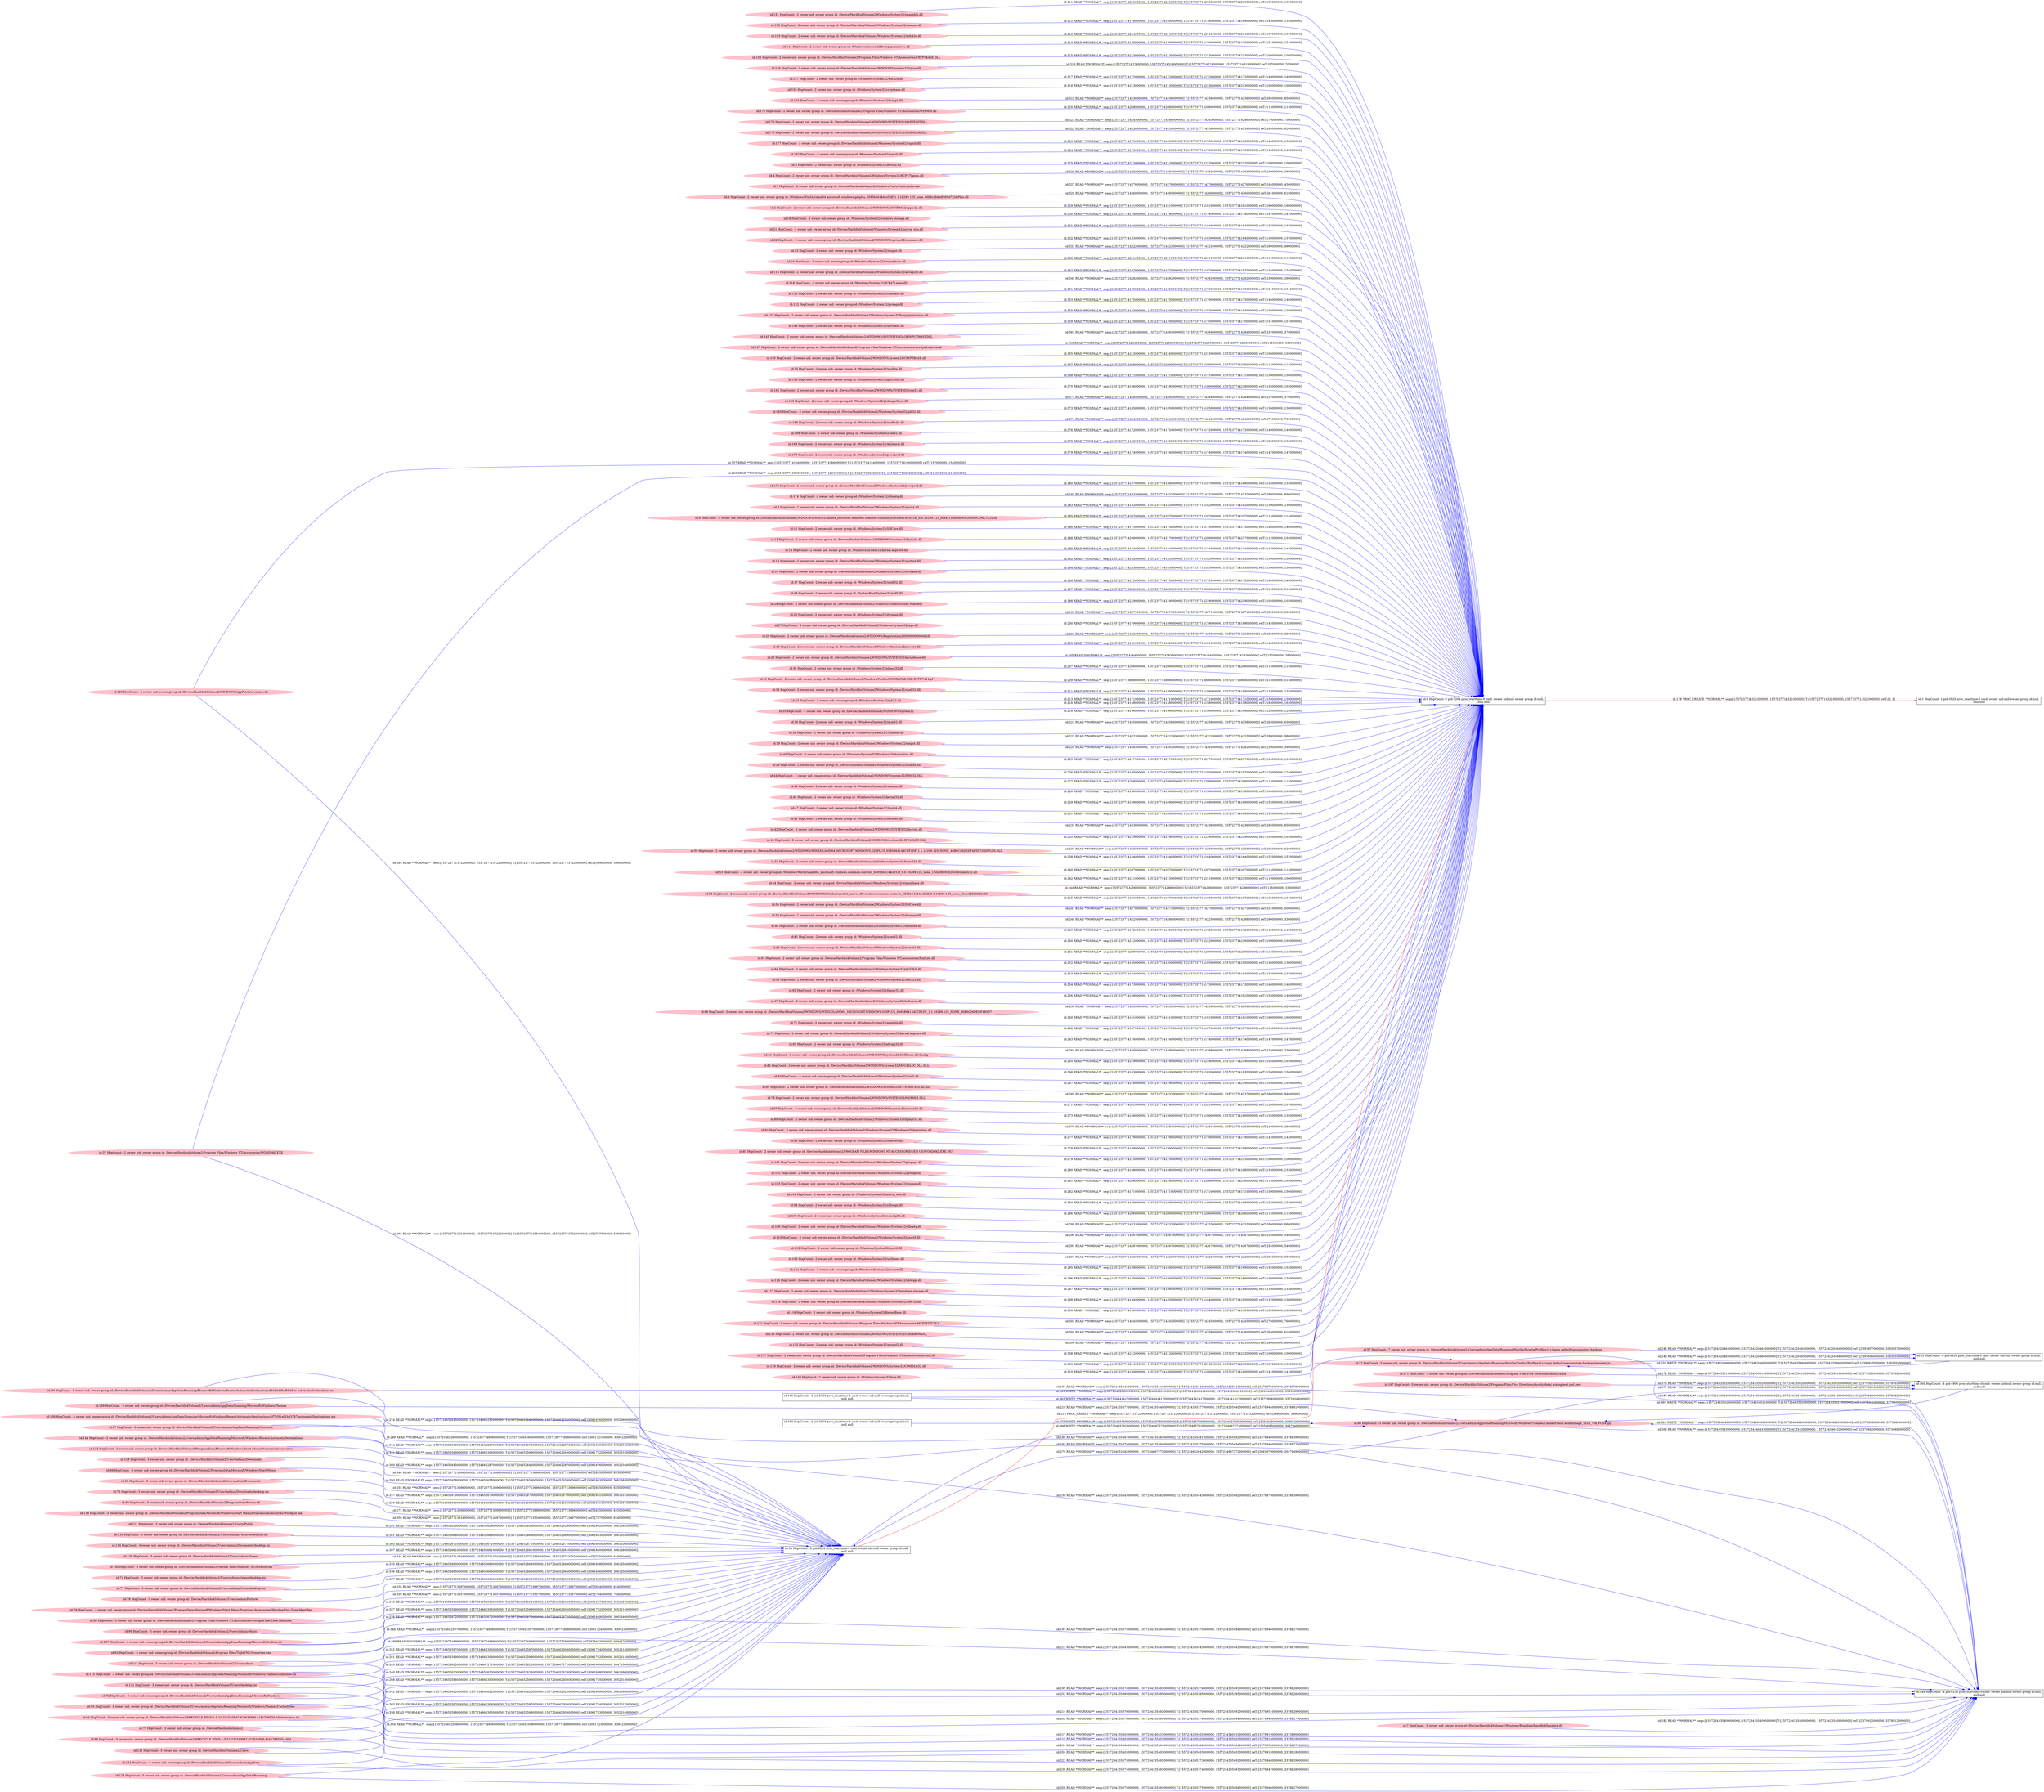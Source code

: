 digraph  {
rankdir=LR
"0"[color=black,label="id:0 HopCount: 0 pid:7204 proc_starttime:0 cmd: owner uid:null owner group id:null,\n null null", shape=box,style=solid];
"1"[color=black,label="id:1 HopCount: 1 pid:3920 proc_starttime:0 cmd: owner uid:null owner group id:null,\n null null", shape=box,style=solid];
"0" -> "1" [id=178,__obj="PROC_CREATE"color=red,label="id:178 PROC_CREATE **NORMAL**  seqs:[1557237714321000000, 1557237714321000000] T:[1557237714321000000, 1557237714321000000] relT:[0, 0]",style=solid];
"171"[color=pink,label="id:171 HopCount: -5 owner uid: owner group id: /Device/HarddiskVolume2/Program Files/Five Directions/Acuity/data ", shape=oval,style=filled];
"160"[color=black,label="id:160 HopCount: -4 pid:4900 proc_starttime:0 cmd: owner uid:null owner group id:null,\n null null", shape=box,style=solid];
"171" -> "160" [id=179,__obj="READ"color=blue,label="id:179 READ **NORMAL**  seqs:[1557234335019000000, 1557234335019000000] T:[1557234335019000000, 1557234335019000000] relT:[3379302000000, 3379302000000]",style=solid];
"173"[color=pink,label="id:173 HopCount: -2 owner uid: owner group id: /Device/HarddiskVolume2/Windows/System32/powrprof.dll ", shape=oval,style=filled];
"173" -> "0" [id=180,__obj="READ"color=blue,label="id:180 READ **NORMAL**  seqs:[1557237714187000000, 1557237714188000000] T:[1557237714187000000, 1557237714188000000] relT:[134000000, 133000000]",style=solid];
"174"[color=pink,label="id:174 HopCount: -2 owner uid: owner group id: /Windows/System32/clbcatq.dll ", shape=oval,style=filled];
"174" -> "0" [id=181,__obj="READ"color=blue,label="id:181 READ **NORMAL**  seqs:[1557237714232000000, 1557237714232000000] T:[1557237714232000000, 1557237714232000000] relT:[89000000, 89000000]",style=solid];
"7"[color=pink,label="id:7 HopCount: -5 owner uid: owner group id: /Device/HarddiskVolume2/Windows/Branding/BaseBrd/basebrd.dll ", shape=oval,style=filled];
"148"[color=black,label="id:148 HopCount: -4 pid:6236 proc_starttime:0 cmd: owner uid:null owner group id:null,\n null null", shape=box,style=solid];
"7" -> "148" [id=182,__obj="READ"color=blue,label="id:182 READ **NORMAL**  seqs:[1557234335409000000, 1557234335409000000] T:[1557234335409000000, 1557234335409000000] relT:[3378912000000, 3378912000000]",style=solid];
"8"[color=pink,label="id:8 HopCount: -2 owner uid: owner group id: /Device/HarddiskVolume2/Windows/System32/rpcrt4.dll ", shape=oval,style=filled];
"8" -> "0" [id=183,__obj="READ"color=blue,label="id:183 READ **NORMAL**  seqs:[1557237714182000000, 1557237714182000000] T:[1557237714182000000, 1557237714182000000] relT:[139000000, 139000000]",style=solid];
"90"[color=pink,label="id:90 HopCount: -3 owner uid: owner group id: /Device/HarddiskVolume2/Users/admin/AppData/Roaming/Microsoft/Windows/Recent/AutomaticDestinations/f01b4d95cf55d32a.automaticDestinations-ms ", shape=oval,style=filled];
"90" -> "148" [id=184,__obj="READ"color=blue,label="id:184 READ **NORMAL**  seqs:[1557234335443000000, 1557234335443000000] T:[1557234335443000000, 1557234335443000000] relT:[3378878000000, 3378878000000]",style=solid];
"9"[color=pink,label="id:9 HopCount: -2 owner uid: owner group id: /Device/HarddiskVolume2/WINDOWS/WinSxS/amd64_microsoft.windows.common-controls_6595b64144ccf1df_6.0.16299.125_none_15cbcf8893620c09/COMCTL32.dll ", shape=oval,style=filled];
"9" -> "0" [id=185,__obj="READ"color=blue,label="id:185 READ **NORMAL**  seqs:[1557237714207000000, 1557237714207000000] T:[1557237714207000000, 1557237714207000000] relT:[114000000, 114000000]",style=solid];
"11"[color=pink,label="id:11 HopCount: -2 owner uid: owner group id: /Windows/System32/SHCore.dll ", shape=oval,style=filled];
"11" -> "0" [id=186,__obj="READ"color=blue,label="id:186 READ **NORMAL**  seqs:[1557237714173000000, 1557237714173000000] T:[1557237714173000000, 1557237714173000000] relT:[148000000, 148000000]",style=solid];
"12"[color=pink,label="id:12 HopCount: -5 owner uid: owner group id: /Device/HarddiskVolume2/Users/admin/AppData/Roaming/Mozilla/Firefox/Profiles/j1y1apqs.default/sessionstore-backups/recovery.js ", shape=oval,style=filled];
"12" -> "148" [id=187,__obj="READ"color=blue,label="id:187 READ **NORMAL**  seqs:[1557234335439000000, 1557234335439000000] T:[1557234335439000000, 1557234335439000000] relT:[3378882000000, 3378882000000]",style=solid];
"13"[color=pink,label="id:13 HopCount: -2 owner uid: owner group id: /Device/HarddiskVolume2/WINDOWS/system32/XmlLite.dll ", shape=oval,style=filled];
"13" -> "0" [id=188,__obj="READ"color=blue,label="id:188 READ **NORMAL**  seqs:[1557237714209000000, 1557237714217000000] T:[1557237714209000000, 1557237714217000000] relT:[112000000, 104000000]",style=solid];
"100"[color=pink,label="id:100 HopCount: -3 owner uid: owner group id: /Device/HarddiskVolume2/Users/admin/AppData/Roaming/Microsoft/Windows/Recent/AutomaticDestinations/5f7b5f1e01b83767.automaticDestinations-ms ", shape=oval,style=filled];
"100" -> "148" [id=189,__obj="READ"color=blue,label="id:189 READ **NORMAL**  seqs:[1557234335481000000, 1557234335482000000] T:[1557234335481000000, 1557234335482000000] relT:[3378840000000, 3378839000000]",style=solid];
"14"[color=pink,label="id:14 HopCount: -2 owner uid: owner group id: /Windows/System32/kernel.appcore.dll ", shape=oval,style=filled];
"14" -> "0" [id=190,__obj="READ"color=blue,label="id:190 READ **NORMAL**  seqs:[1557237714174000000, 1557237714174000000] T:[1557237714174000000, 1557237714174000000] relT:[147000000, 147000000]",style=solid];
"97"[color=pink,label="id:97 HopCount: -3 owner uid: owner group id: /Device/HarddiskVolume2/Users/admin/AppData/Roaming/Microsoft ", shape=oval,style=filled];
"97" -> "148" [id=191,__obj="READ"color=blue,label="id:191 READ **NORMAL**  seqs:[1557234335375000000, 1557234335494000000] T:[1557234335375000000, 1557234335494000000] relT:[3378946000000, 3378827000000]",style=solid];
"15"[color=pink,label="id:15 HopCount: -2 owner uid: owner group id: /Device/HarddiskVolume2/Windows/System32/sechost.dll ", shape=oval,style=filled];
"15" -> "0" [id=192,__obj="READ"color=blue,label="id:192 READ **NORMAL**  seqs:[1557237714182000000, 1557237714182000000] T:[1557237714182000000, 1557237714182000000] relT:[139000000, 139000000]",style=solid];
"107"[color=pink,label="id:107 HopCount: -3 owner uid: owner group id: /Device/HarddiskVolume2/Users/admin/AppData/Roaming/Microsoft/desktop.ini ", shape=oval,style=filled];
"107" -> "148" [id=193,__obj="READ"color=blue,label="id:193 READ **NORMAL**  seqs:[1557234335375000000, 1557234335494000000] T:[1557234335375000000, 1557234335494000000] relT:[3378946000000, 3378827000000]",style=solid];
"16"[color=pink,label="id:16 HopCount: -2 owner uid: owner group id: /Device/HarddiskVolume2/Windows/System32/ucrtbase.dll ", shape=oval,style=filled];
"16" -> "0" [id=194,__obj="READ"color=blue,label="id:194 READ **NORMAL**  seqs:[1557237714183000000, 1557237714183000000] T:[1557237714183000000, 1557237714183000000] relT:[138000000, 138000000]",style=solid];
"117"[color=pink,label="id:117 HopCount: -3 owner uid: owner group id: /Device/HarddiskVolume2/Users/admin ", shape=oval,style=filled];
"117" -> "148" [id=195,__obj="READ"color=blue,label="id:195 READ **NORMAL**  seqs:[1557234335374000000, 1557234335493000000] T:[1557234335374000000, 1557234335493000000] relT:[3378947000000, 3378828000000]",style=solid];
"17"[color=pink,label="id:17 HopCount: -2 owner uid: owner group id: /Windows/System32/shell32.dll ", shape=oval,style=filled];
"17" -> "0" [id=196,__obj="READ"color=blue,label="id:196 READ **NORMAL**  seqs:[1557237714172000000, 1557237714172000000] T:[1557237714172000000, 1557237714172000000] relT:[149000000, 149000000]",style=solid];
"43"[color=pink,label="id:43 HopCount: -2 owner uid: owner group id: /SystemRoot/System32/ntdll.dll ", shape=oval,style=filled];
"43" -> "0" [id=197,__obj="READ"color=blue,label="id:197 READ **NORMAL**  seqs:[1557237713808000000, 1557237713808000000] T:[1557237713808000000, 1557237713808000000] relT:[513000000, 513000000]",style=solid];
"24"[color=pink,label="id:24 HopCount: -2 owner uid: owner group id: /Device/HarddiskVolume2/Windows/WindowsShell.Manifest ", shape=oval,style=filled];
"24" -> "0" [id=198,__obj="READ"color=blue,label="id:198 READ **NORMAL**  seqs:[1557237714219000000, 1557237714219000000] T:[1557237714219000000, 1557237714219000000] relT:[102000000, 102000000]",style=solid];
"26"[color=pink,label="id:26 HopCount: -2 owner uid: owner group id: /Windows/System32/dwmapi.dll ", shape=oval,style=filled];
"26" -> "0" [id=199,__obj="READ"color=blue,label="id:199 READ **NORMAL**  seqs:[1557237714271000000, 1557237714271000000] T:[1557237714271000000, 1557237714271000000] relT:[50000000, 50000000]",style=solid];
"27"[color=pink,label="id:27 HopCount: -2 owner uid: owner group id: /Device/HarddiskVolume2/Windows/System32/mpr.dll ", shape=oval,style=filled];
"27" -> "0" [id=200,__obj="READ"color=blue,label="id:200 READ **NORMAL**  seqs:[1557237714179000000, 1557237714189000000] T:[1557237714179000000, 1557237714189000000] relT:[142000000, 132000000]",style=solid];
"28"[color=pink,label="id:28 HopCount: -2 owner uid: owner group id: /Device/HarddiskVolume2/WINDOWS/Registration/R00000000000d.clb ", shape=oval,style=filled];
"28" -> "0" [id=201,__obj="READ"color=blue,label="id:201 READ **NORMAL**  seqs:[1557237714233000000, 1557237714233000000] T:[1557237714233000000, 1557237714233000000] relT:[88000000, 88000000]",style=solid];
"72"[color=pink,label="id:72 HopCount: -3 owner uid: owner group id: /Device/HarddiskVolume2/Users/admin/AppData/Roaming/Microsoft/Windows ", shape=oval,style=filled];
"72" -> "148" [id=202,__obj="READ"color=blue,label="id:202 READ **NORMAL**  seqs:[1557234335376000000, 1557234335494000000] T:[1557234335376000000, 1557234335494000000] relT:[3378945000000, 3378827000000]",style=solid];
"19"[color=pink,label="id:19 HopCount: -2 owner uid: owner group id: /Device/HarddiskVolume2/Windows/System32/msvcrt.dll ", shape=oval,style=filled];
"19" -> "0" [id=203,__obj="READ"color=blue,label="id:203 READ **NORMAL**  seqs:[1557237714181000000, 1557237714182000000] T:[1557237714181000000, 1557237714182000000] relT:[140000000, 139000000]",style=solid];
"98"[color=pink,label="id:98 HopCount: -3 owner uid: owner group id: /Device/HarddiskVolume2/$RECYCLE.BIN/S-1-5-21-231540947-922634896-4161786520-1004 ", shape=oval,style=filled];
"98" -> "148" [id=204,__obj="READ"color=blue,label="id:204 READ **NORMAL**  seqs:[1557234335403000000, 1557234335403000000] T:[1557234335403000000, 1557234335403000000] relT:[3378918000000, 3378918000000]",style=solid];
"20"[color=pink,label="id:20 HopCount: -2 owner uid: owner group id: /Device/HarddiskVolume2/WINDOWS/SYSTEM32/kernelbase.dll ", shape=oval,style=filled];
"20" -> "0" [id=205,__obj="READ"color=blue,label="id:205 READ **NORMAL**  seqs:[1557237714164000000, 1557237714283000000] T:[1557237714164000000, 1557237714283000000] relT:[157000000, 38000000]",style=solid];
"86"[color=pink,label="id:86 HopCount: -3 owner uid: owner group id: /Device/HarddiskVolume2/Users/admin/AppData/Roaming/Microsoft/Windows/Themes/CachedFiles/CachedImage_1024_768_POS4.jpg ", shape=oval,style=filled];
"86" -> "148" [id=206,__obj="READ"color=blue,label="id:206 READ **NORMAL**  seqs:[1557234335439000000, 1557234340433000000] T:[1557234335439000000, 1557234340432000000] relT:[3378882000000, 3373889000000]",style=solid];
"30"[color=pink,label="id:30 HopCount: -2 owner uid: owner group id: /Windows/System32/oleaut32.dll ", shape=oval,style=filled];
"30" -> "0" [id=207,__obj="READ"color=blue,label="id:207 READ **NORMAL**  seqs:[1557237714206000000, 1557237714206000000] T:[1557237714206000000, 1557237714206000000] relT:[115000000, 115000000]",style=solid];
"123"[color=pink,label="id:123 HopCount: -3 owner uid: owner group id: /Device/HarddiskVolume2/Users/admin/AppData/Roaming ", shape=oval,style=filled];
"123" -> "148" [id=208,__obj="READ"color=blue,label="id:208 READ **NORMAL**  seqs:[1557234335375000000, 1557234335494000000] T:[1557234335375000000, 1557234335494000000] relT:[3378946000000, 3378827000000]",style=solid];
"31"[color=pink,label="id:31 HopCount: -2 owner uid: owner group id: /Device/HarddiskVolume2/Windows/Prefetch/WORDPAD.EXE-D7FD7414.pf ", shape=oval,style=filled];
"31" -> "0" [id=209,__obj="READ"color=blue,label="id:209 READ **NORMAL**  seqs:[1557237713808000000, 1557237713808000000] T:[1557237713808000000, 1557237713808000000] relT:[513000000, 513000000]",style=solid];
"109"[color=pink,label="id:109 HopCount: -3 owner uid: owner group id: /Device/HarddiskVolume2/Users/admin/AppData/Roaming/Microsoft/Windows/Themes ", shape=oval,style=filled];
"109" -> "148" [id=210,__obj="READ"color=blue,label="id:210 READ **NORMAL**  seqs:[1557234335377000000, 1557234335440000000] T:[1557234335377000000, 1557234335440000000] relT:[3378944000000, 3378881000000]",style=solid];
"32"[color=pink,label="id:32 HopCount: -2 owner uid: owner group id: /Device/HarddiskVolume2/Windows/System32/shell32.dll ", shape=oval,style=filled];
"32" -> "0" [id=211,__obj="READ"color=blue,label="id:211 READ **NORMAL**  seqs:[1557237714188000000, 1557237714189000000] T:[1557237714188000000, 1557237714189000000] relT:[133000000, 132000000]",style=solid];
"92"[color=pink,label="id:92 HopCount: -3 owner uid: owner group id: /Device/HarddiskVolume2/Program Files/TightVNC/tvnserver.exe ", shape=oval,style=filled];
"92" -> "148" [id=212,__obj="READ"color=blue,label="id:212 READ **NORMAL**  seqs:[1557234335443000000, 1557234335443000000] T:[1557234335443000000, 1557234335443000000] relT:[3378878000000, 3378878000000]",style=solid];
"33"[color=pink,label="id:33 HopCount: -2 owner uid: owner group id: /Windows/System32/gdi32.dll ", shape=oval,style=filled];
"33" -> "0" [id=213,__obj="READ"color=blue,label="id:213 READ **NORMAL**  seqs:[1557237714171000000, 1557237714171000000] T:[1557237714171000000, 1557237714171000000] relT:[150000000, 150000000]",style=solid];
"121"[color=pink,label="id:121 HopCount: -3 owner uid: owner group id: /Device/HarddiskVolume2/Users/desktop.ini ", shape=oval,style=filled];
"121" -> "148" [id=214,__obj="READ"color=blue,label="id:214 READ **NORMAL**  seqs:[1557234335370000000, 1557234335492000000] T:[1557234335370000000, 1557234335492000000] relT:[3378951000000, 3378829000000]",style=solid];
"34"[color=black,label="id:34 HopCount: -2 pid:4220 proc_starttime:0 cmd: owner uid:null owner group id:null,\n null null", shape=box,style=solid];
"34" -> "0" [id=215,__obj="PROC_CREATE"color=red,label="id:215 PROC_CREATE **NORMAL**  seqs:[1557237713722000000, 1557237713722000000] T:[1557237713722000000, 1557237713722000000] relT:[599000000, 599000000]",style=solid];
"35"[color=pink,label="id:35 HopCount: -2 owner uid: owner group id: /Device/HarddiskVolume2/WINDOWS/system32 ", shape=oval,style=filled];
"35" -> "0" [id=216,__obj="READ"color=blue,label="id:216 READ **NORMAL**  seqs:[1557237714158000000, 1557237714158000000] T:[1557237714158000000, 1557237714158000000] relT:[163000000, 163000000]",style=solid];
"95"[color=pink,label="id:95 HopCount: -3 owner uid: owner group id: /Device/HarddiskVolume2/Users/admin/AppData/Roaming/Microsoft/Windows/Themes/CachedFiles ", shape=oval,style=filled];
"95" -> "148" [id=217,__obj="READ"color=blue,label="id:217 READ **NORMAL**  seqs:[1557234335402000000, 1557234340431000000] T:[1557234335402000000, 1557234340431000000] relT:[3378919000000, 3373890000000]",style=solid];
"36"[color=pink,label="id:36 HopCount: -2 owner uid: owner group id: /Windows/System32/imm32.dll ", shape=oval,style=filled];
"36" -> "0" [id=218,__obj="READ"color=blue,label="id:218 READ **NORMAL**  seqs:[1557237714196000000, 1557237714196000000] T:[1557237714196000000, 1557237714196000000] relT:[125000000, 125000000]",style=solid];
"94"[color=pink,label="id:94 HopCount: -3 owner uid: owner group id: /Device/HarddiskVolume2/$RECYCLE.BIN/S-1-5-21-231540947-922634896-4161786520-1004/desktop.ini ", shape=oval,style=filled];
"94" -> "148" [id=219,__obj="READ"color=blue,label="id:219 READ **NORMAL**  seqs:[1557234335403000000, 1557234335403000000] T:[1557234335403000000, 1557234335403000000] relT:[3378918000000, 3378918000000]",style=solid];
"37"[color=pink,label="id:37 HopCount: -2 owner uid: owner group id: /Device/HarddiskVolume2/Program Files/Windows NT/Accessories/WORDPAD.EXE ", shape=oval,style=filled];
"37" -> "0" [id=220,__obj="READ"color=blue,label="id:220 READ **NORMAL**  seqs:[1557237713808000000, 1557237714266000000] T:[1557237713808000000, 1557237713808000000] relT:[513000000, 513000000]",style=solid];
"38"[color=pink,label="id:38 HopCount: -2 owner uid: owner group id: /Windows/System32/UIRibbon.dll ", shape=oval,style=filled];
"38" -> "0" [id=221,__obj="READ"color=blue,label="id:221 READ **NORMAL**  seqs:[1557237714258000000, 1557237714258000000] T:[1557237714258000000, 1557237714258000000] relT:[63000000, 63000000]",style=solid];
"132"[color=pink,label="id:132 HopCount: -3 owner uid: owner group id: /Device/HarddiskVolume2/Users ", shape=oval,style=filled];
"132" -> "148" [id=222,__obj="READ"color=blue,label="id:222 READ **NORMAL**  seqs:[1557234335373000000, 1557234335492000000] T:[1557234335373000000, 1557234335492000000] relT:[3378948000000, 3378829000000]",style=solid];
"39"[color=pink,label="id:39 HopCount: -2 owner uid: owner group id: /Device/HarddiskVolume2/Windows/System32/ninput.dll ", shape=oval,style=filled];
"39" -> "0" [id=223,__obj="READ"color=blue,label="id:223 READ **NORMAL**  seqs:[1557237714222000000, 1557237714223000000] T:[1557237714222000000, 1557237714223000000] relT:[99000000, 98000000]",style=solid];
"40"[color=pink,label="id:40 HopCount: -2 owner uid: owner group id: /Windows/System32/Windows.Globalization.dll ", shape=oval,style=filled];
"40" -> "0" [id=224,__obj="READ"color=blue,label="id:224 READ **NORMAL**  seqs:[1557237714282000000, 1557237714282000000] T:[1557237714282000000, 1557237714282000000] relT:[39000000, 39000000]",style=solid];
"29"[color=pink,label="id:29 HopCount: -2 owner uid: owner group id: /Device/HarddiskVolume2/Windows/System32/urlmon.dll ", shape=oval,style=filled];
"29" -> "0" [id=225,__obj="READ"color=blue,label="id:225 READ **NORMAL**  seqs:[1557237714217000000, 1557237714217000000] T:[1557237714217000000, 1557237714217000000] relT:[104000000, 104000000]",style=solid];
"44"[color=pink,label="id:44 HopCount: -2 owner uid: owner group id: /Device/HarddiskVolume2/WINDOWS/system32/IMM32.DLL ", shape=oval,style=filled];
"44" -> "0" [id=226,__obj="READ"color=blue,label="id:226 READ **NORMAL**  seqs:[1557237714195000000, 1557237714197000000] T:[1557237714195000000, 1557237714197000000] relT:[126000000, 124000000]",style=solid];
"45"[color=pink,label="id:45 HopCount: -2 owner uid: owner group id: /Windows/System32/winmm.dll ", shape=oval,style=filled];
"45" -> "0" [id=227,__obj="READ"color=blue,label="id:227 READ **NORMAL**  seqs:[1557237714208000000, 1557237714208000000] T:[1557237714208000000, 1557237714208000000] relT:[113000000, 113000000]",style=solid];
"46"[color=pink,label="id:46 HopCount: -2 owner uid: owner group id: /Windows/System32/kernel32.dll ", shape=oval,style=filled];
"46" -> "0" [id=228,__obj="READ"color=blue,label="id:228 READ **NORMAL**  seqs:[1557237714158000000, 1557237714158000000] T:[1557237714158000000, 1557237714158000000] relT:[163000000, 163000000]",style=solid];
"47"[color=pink,label="id:47 HopCount: -2 owner uid: owner group id: /Windows/System32/rpcrt4.dll ", shape=oval,style=filled];
"47" -> "0" [id=229,__obj="READ"color=blue,label="id:229 READ **NORMAL**  seqs:[1557237714169000000, 1557237714169000000] T:[1557237714169000000, 1557237714169000000] relT:[152000000, 152000000]",style=solid];
"144"[color=pink,label="id:144 HopCount: -3 owner uid: owner group id: /Device/HarddiskVolume2/Users/admin/AppData/Roaming/Microsoft/Windows/Recent/AutomaticDestinations ", shape=oval,style=filled];
"144" -> "148" [id=230,__obj="READ"color=blue,label="id:230 READ **NORMAL**  seqs:[1557234335443000000, 1557234335482000000] T:[1557234335443000000, 1557234335482000000] relT:[3378878000000, 3378839000000]",style=solid];
"41"[color=pink,label="id:41 HopCount: -2 owner uid: owner group id: /Windows/System32/sechost.dll ", shape=oval,style=filled];
"41" -> "0" [id=231,__obj="READ"color=blue,label="id:231 READ **NORMAL**  seqs:[1557237714169000000, 1557237714169000000] T:[1557237714169000000, 1557237714169000000] relT:[152000000, 152000000]",style=solid];
"115"[color=pink,label="id:115 HopCount: -3 owner uid: owner group id: /Device/HarddiskVolume2/Users/admin/AppData/Roaming/Microsoft/Windows/Themes/slideshow.ini ", shape=oval,style=filled];
"115" -> "148" [id=232,__obj="READ"color=blue,label="id:232 READ **NORMAL**  seqs:[1557234335395000000, 1557234335395000000] T:[1557234335395000000, 1557234335395000000] relT:[3378926000000, 3378926000000]",style=solid];
"42"[color=pink,label="id:42 HopCount: -2 owner uid: owner group id: /Device/HarddiskVolume2/WINDOWS/SYSTEM32/bcrypt.dll ", shape=oval,style=filled];
"42" -> "0" [id=233,__obj="READ"color=blue,label="id:233 READ **NORMAL**  seqs:[1557237714236000000, 1557237714236000000] T:[1557237714236000000, 1557237714236000000] relT:[85000000, 85000000]",style=solid];
"75"[color=pink,label="id:75 HopCount: -3 owner uid: owner group id: /Device/HarddiskVolume2 ", shape=oval,style=filled];
"75" -> "148" [id=234,__obj="READ"color=blue,label="id:234 READ **NORMAL**  seqs:[1557234335368000000, 1557234335494000000] T:[1557234335368000000, 1557234335494000000] relT:[3378953000000, 3378827000000]",style=solid];
"49"[color=pink,label="id:49 HopCount: -2 owner uid: owner group id: /Device/HarddiskVolume2/WINDOWS/system32/MFC42LOC.DLL ", shape=oval,style=filled];
"49" -> "0" [id=235,__obj="READ"color=blue,label="id:235 READ **NORMAL**  seqs:[1557237714219000000, 1557237714219000000] T:[1557237714219000000, 1557237714219000000] relT:[102000000, 102000000]",style=solid];
"142"[color=pink,label="id:142 HopCount: -3 owner uid: owner group id: /Device/HarddiskVolume2/Users/admin/AppData ", shape=oval,style=filled];
"142" -> "148" [id=236,__obj="READ"color=blue,label="id:236 READ **NORMAL**  seqs:[1557234335374000000, 1557234335493000000] T:[1557234335374000000, 1557234335493000000] relT:[3378947000000, 3378828000000]",style=solid];
"50"[color=pink,label="id:50 HopCount: -2 owner uid: owner group id: /Device/HarddiskVolume2/WINDOWS/WINSXS/AMD64_MICROSOFT.WINDOWS.GDIPLUS_6595B64144CCF1DF_1.1.16299.125_NONE_46B6C26DEDF485D7/GDIPLUS.DLL ", shape=oval,style=filled];
"50" -> "0" [id=237,__obj="READ"color=blue,label="id:237 READ **NORMAL**  seqs:[1557237714259000000, 1557237714259000000] T:[1557237714259000000, 1557237714259000000] relT:[62000000, 62000000]",style=solid];
"51"[color=pink,label="id:51 HopCount: -2 owner uid: owner group id: /Device/HarddiskVolume2/Windows/System32/kernel32.dll ", shape=oval,style=filled];
"51" -> "0" [id=238,__obj="READ"color=blue,label="id:238 READ **NORMAL**  seqs:[1557237714164000000, 1557237714164000000] T:[1557237714164000000, 1557237714164000000] relT:[157000000, 157000000]",style=solid];
"52"[color=black,label="id:52 HopCount: -6 pid:6828 proc_starttime:0 cmd: owner uid:null owner group id:null,\n null null", shape=box,style=solid];
"52" -> "12" [id=239,__obj="WRITE"color=blue,label="id:239 WRITE **NORMAL**  seqs:[1557234320466000000, 1557234320466000000] T:[1557234320466000000, 1557234320466000000] relT:[3393855000000, 3393855000000]",style=solid];
"53"[color=pink,label="id:53 HopCount: -2 owner uid: owner group id: /Windows/WinSxS/amd64_microsoft.windows.common-controls_6595b64144ccf1df_6.0.16299.125_none_15cbcf8893620c09/comctl32.dll ", shape=oval,style=filled];
"53" -> "0" [id=240,__obj="READ"color=blue,label="id:240 READ **NORMAL**  seqs:[1557237714207000000, 1557237714207000000] T:[1557237714207000000, 1557237714207000000] relT:[114000000, 114000000]",style=solid];
"146"[color=black,label="id:146 HopCount: -4 pid:5160 proc_starttime:0 cmd: owner uid:null owner group id:null,\n null null", shape=box,style=solid];
"146" -> "12" [id=241,__obj="WRITE"color=blue,label="id:241 WRITE **NORMAL**  seqs:[1557234320861000000, 1557234320861000000] T:[1557234320861000000, 1557234320861000000] relT:[3393460000000, 3393460000000]",style=solid];
"54"[color=pink,label="id:54 HopCount: -2 owner uid: owner group id: /Device/HarddiskVolume2/Windows/System32/winmmbase.dll ", shape=oval,style=filled];
"54" -> "0" [id=242,__obj="READ"color=blue,label="id:242 READ **NORMAL**  seqs:[1557237714211000000, 1557237714215000000] T:[1557237714211000000, 1557237714215000000] relT:[110000000, 106000000]",style=solid];
"12" -> "52" [id=243,__obj="READ"color=blue,label="id:243 READ **NORMAL**  seqs:[1557234320465000000, 1557234320466000000] T:[1557234320465000000, 1557234320466000000] relT:[3393856000000, 3393855000000]",style=solid];
"55"[color=pink,label="id:55 HopCount: -2 owner uid: owner group id: /Device/HarddiskVolume2/WINDOWS/WinSxS/amd64_microsoft.windows.common-controls_6595b64144ccf1df_6.0.16299.125_none_15cbcf8893620c09 ", shape=oval,style=filled];
"55" -> "0" [id=244,__obj="READ"color=blue,label="id:244 READ **NORMAL**  seqs:[1557237714206000000, 1557237714288000000] T:[1557237714206000000, 1557237714288000000] relT:[115000000, 33000000]",style=solid];
"56"[color=pink,label="id:56 HopCount: -2 owner uid: owner group id: /Device/HarddiskVolume2/Windows/System32/SHCore.dll ", shape=oval,style=filled];
"56" -> "0" [id=245,__obj="READ"color=blue,label="id:245 READ **NORMAL**  seqs:[1557237714186000000, 1557237714187000000] T:[1557237714186000000, 1557237714187000000] relT:[135000000, 134000000]",style=solid];
"57"[color=pink,label="id:57 HopCount: -7 owner uid: owner group id: /Device/HarddiskVolume2/Users/admin/AppData/Roaming/Mozilla/Firefox/Profiles/j1y1apqs.default/sessionstore-backups ", shape=oval,style=filled];
"57" -> "52" [id=246,__obj="READ"color=blue,label="id:246 READ **NORMAL**  seqs:[1557234320464000000, 1557234320464000000] T:[1557234320464000000, 1557234320464000000] relT:[3393857000000, 3393857000000]",style=solid];
"58"[color=pink,label="id:58 HopCount: -2 owner uid: owner group id: /Device/HarddiskVolume2/Windows/System32/dwmapi.dll ", shape=oval,style=filled];
"58" -> "0" [id=247,__obj="READ"color=blue,label="id:247 READ **NORMAL**  seqs:[1557237714270000000, 1557237714271000000] T:[1557237714270000000, 1557237714271000000] relT:[51000000, 50000000]",style=solid];
"48"[color=pink,label="id:48 HopCount: -2 owner uid: owner group id: /Device/HarddiskVolume2/Windows/System32/uxtheme.dll ", shape=oval,style=filled];
"48" -> "0" [id=248,__obj="READ"color=blue,label="id:248 READ **NORMAL**  seqs:[1557237714225000000, 1557237714288000000] T:[1557237714225000000, 1557237714288000000] relT:[96000000, 33000000]",style=solid];
"61"[color=pink,label="id:61 HopCount: -2 owner uid: owner group id: /Windows/System32/user32.dll ", shape=oval,style=filled];
"61" -> "0" [id=249,__obj="READ"color=blue,label="id:249 READ **NORMAL**  seqs:[1557237714172000000, 1557237714172000000] T:[1557237714172000000, 1557237714172000000] relT:[149000000, 149000000]",style=solid];
"62"[color=pink,label="id:62 HopCount: -2 owner uid: owner group id: /Device/HarddiskVolume2/Windows/System32/iertutil.dll ", shape=oval,style=filled];
"62" -> "0" [id=250,__obj="READ"color=blue,label="id:250 READ **NORMAL**  seqs:[1557237714212000000, 1557237714216000000] T:[1557237714212000000, 1557237714216000000] relT:[109000000, 105000000]",style=solid];
"63"[color=pink,label="id:63 HopCount: -2 owner uid: owner group id: /Device/HarddiskVolume2/Program Files/Windows NT/Accessories/XmlLite.dll ", shape=oval,style=filled];
"63" -> "0" [id=251,__obj="READ"color=blue,label="id:251 READ **NORMAL**  seqs:[1557237714209000000, 1557237714209000000] T:[1557237714209000000, 1557237714209000000] relT:[112000000, 112000000]",style=solid];
"64"[color=pink,label="id:64 HopCount: -2 owner uid: owner group id: /Device/HarddiskVolume2/Windows/System32/gdi32full.dll ", shape=oval,style=filled];
"64" -> "0" [id=252,__obj="READ"color=blue,label="id:252 READ **NORMAL**  seqs:[1557237714185000000, 1557237714185000000] T:[1557237714185000000, 1557237714185000000] relT:[136000000, 136000000]",style=solid];
"59"[color=pink,label="id:59 HopCount: -2 owner uid: owner group id: /Device/HarddiskVolume2/Windows/System32/win32u.dll ", shape=oval,style=filled];
"59" -> "0" [id=253,__obj="READ"color=blue,label="id:253 READ **NORMAL**  seqs:[1557237714184000000, 1557237714184000000] T:[1557237714184000000, 1557237714184000000] relT:[137000000, 137000000]",style=solid];
"60"[color=pink,label="id:60 HopCount: -2 owner uid: owner group id: /Windows/System32/cfgmgr32.dll ", shape=oval,style=filled];
"60" -> "0" [id=254,__obj="READ"color=blue,label="id:254 READ **NORMAL**  seqs:[1557237714173000000, 1557237714173000000] T:[1557237714173000000, 1557237714173000000] relT:[148000000, 148000000]",style=solid];
"66"[color=pink,label="id:66 HopCount: -3 owner uid: owner group id: /Device/HarddiskVolume2/ProgramData/Microsoft/Windows/Start Menu ", shape=oval,style=filled];
"66" -> "34" [id=255,__obj="READ"color=blue,label="id:255 READ **NORMAL**  seqs:[1557237713696000000, 1557237713696000000] T:[1557237713696000000, 1557237713696000000] relT:[625000000, 625000000]",style=solid];
"67"[color=pink,label="id:67 HopCount: -2 owner uid: owner group id: /Device/HarddiskVolume2/Windows/System32/AcGenral.dll ", shape=oval,style=filled];
"67" -> "0" [id=256,__obj="READ"color=blue,label="id:256 READ **NORMAL**  seqs:[1557237714168000000, 1557237714181000000] T:[1557237714168000000, 1557237714181000000] relT:[153000000, 140000000]",style=solid];
"68"[color=pink,label="id:68 HopCount: -3 owner uid: owner group id: /Device/HarddiskVolume2/Users/admin/Documents ", shape=oval,style=filled];
"68" -> "34" [id=257,__obj="READ"color=blue,label="id:257 READ **NORMAL**  seqs:[1557234652670000000, 1557234652670000000] T:[1557234652670000000, 1557234652670000000] relT:[3061651000000, 3061651000000]",style=solid];
"69"[color=pink,label="id:69 HopCount: -2 owner uid: owner group id: /Device/HarddiskVolume2/WINDOWS/WINSXS/AMD64_MICROSOFT.WINDOWS.GDIPLUS_6595B64144CCF1DF_1.1.16299.125_NONE_46B6C26DEDF485D7 ", shape=oval,style=filled];
"69" -> "0" [id=258,__obj="READ"color=blue,label="id:258 READ **NORMAL**  seqs:[1557237714259000000, 1557237714259000000] T:[1557237714259000000, 1557237714259000000] relT:[62000000, 62000000]",style=solid];
"70"[color=pink,label="id:70 HopCount: -3 owner uid: owner group id: /Device/HarddiskVolume2/Users/admin/Downloads/desktop.ini ", shape=oval,style=filled];
"70" -> "34" [id=259,__obj="READ"color=blue,label="id:259 READ **NORMAL**  seqs:[1557234652660000000, 1557234652660000000] T:[1557234652660000000, 1557234652660000000] relT:[3061661000000, 3061661000000]",style=solid];
"71"[color=pink,label="id:71 HopCount: -2 owner uid: owner group id: /Windows/System32/apphelp.dll ", shape=oval,style=filled];
"71" -> "0" [id=260,__obj="READ"color=blue,label="id:260 READ **NORMAL**  seqs:[1557237714161000000, 1557237714161000000] T:[1557237714161000000, 1557237714161000000] relT:[160000000, 160000000]",style=solid];
"72" -> "34" [id=261,__obj="READ"color=blue,label="id:261 READ **NORMAL**  seqs:[1557234652599000000, 1557234662306000000] T:[1557234652599000000, 1557234662306000000] relT:[3061722000000, 3052015000000]",style=solid];
"73"[color=pink,label="id:73 HopCount: -2 owner uid: owner group id: /Device/HarddiskVolume2/Windows/System32/kernel.appcore.dll ", shape=oval,style=filled];
"73" -> "0" [id=262,__obj="READ"color=blue,label="id:262 READ **NORMAL**  seqs:[1557237714187000000, 1557237714187000000] T:[1557237714187000000, 1557237714187000000] relT:[134000000, 134000000]",style=solid];
"65"[color=pink,label="id:65 HopCount: -2 owner uid: owner group id: /Windows/System32/advapi32.dll ", shape=oval,style=filled];
"65" -> "0" [id=263,__obj="READ"color=blue,label="id:263 READ **NORMAL**  seqs:[1557237714174000000, 1557237714174000000] T:[1557237714174000000, 1557237714174000000] relT:[147000000, 147000000]",style=solid];
"81"[color=pink,label="id:81 HopCount: -2 owner uid: owner group id: /Device/HarddiskVolume2/WINDOWS/system32/UxTheme.dll.Config ", shape=oval,style=filled];
"81" -> "0" [id=264,__obj="READ"color=blue,label="id:264 READ **NORMAL**  seqs:[1557237714288000000, 1557237714288000000] T:[1557237714288000000, 1557237714288000000] relT:[33000000, 33000000]",style=solid];
"82"[color=pink,label="id:82 HopCount: -2 owner uid: owner group id: /Device/HarddiskVolume2/WINDOWS/system32/MFC42LOC.DLL.DLL ", shape=oval,style=filled];
"82" -> "0" [id=265,__obj="READ"color=blue,label="id:265 READ **NORMAL**  seqs:[1557237714219000000, 1557237714219000000] T:[1557237714219000000, 1557237714219000000] relT:[102000000, 102000000]",style=solid];
"83"[color=pink,label="id:83 HopCount: -2 owner uid: owner group id: /Device/HarddiskVolume2/Windows/System32/ntdll.dll ", shape=oval,style=filled];
"83" -> "0" [id=266,__obj="READ"color=blue,label="id:266 READ **NORMAL**  seqs:[1557237714163000000, 1557237714163000000] T:[1557237714163000000, 1557237714163000000] relT:[158000000, 158000000]",style=solid];
"84"[color=pink,label="id:84 HopCount: -2 owner uid: owner group id: /Device/HarddiskVolume2/WINDOWS/system32/en-US/MFC42u.dll.mui ", shape=oval,style=filled];
"84" -> "0" [id=267,__obj="READ"color=blue,label="id:267 READ **NORMAL**  seqs:[1557237714218000000, 1557237714219000000] T:[1557237714218000000, 1557237714219000000] relT:[103000000, 102000000]",style=solid];
"75" -> "34" [id=268,__obj="READ"color=blue,label="id:268 READ **NORMAL**  seqs:[1557234652596000000, 1557234662303000000] T:[1557234652596000000, 1557234662303000000] relT:[3061725000000, 3052018000000]",style=solid];
"76"[color=pink,label="id:76 HopCount: -2 owner uid: owner group id: /Device/HarddiskVolume2/WINDOWS/SYSTEM32/MSXML3.DLL ", shape=oval,style=filled];
"76" -> "0" [id=269,__obj="READ"color=blue,label="id:269 READ **NORMAL**  seqs:[1557237714235000000, 1557237714237000000] T:[1557237714235000000, 1557237714237000000] relT:[86000000, 84000000]",style=solid];
"86" -> "34" [id=270,__obj="READ"color=blue,label="id:270 READ **NORMAL**  seqs:[1557234652642000000, 1557234667273000000] T:[1557234652642000000, 1557234667272000000] relT:[3061679000000, 3047049000000]",style=solid];
"87"[color=pink,label="id:87 HopCount: -2 owner uid: owner group id: /Device/HarddiskVolume2/WINDOWS/system32/oleaut32.dll ", shape=oval,style=filled];
"87" -> "0" [id=271,__obj="READ"color=blue,label="id:271 READ **NORMAL**  seqs:[1557237714201000000, 1557237714214000000] T:[1557237714201000000, 1557237714214000000] relT:[120000000, 107000000]",style=solid];
"88"[color=pink,label="id:88 HopCount: -3 owner uid: owner group id: /Device/HarddiskVolume2/ProgramData/Microsoft ", shape=oval,style=filled];
"88" -> "34" [id=272,__obj="READ"color=blue,label="id:272 READ **NORMAL**  seqs:[1557237713696000000, 1557237713696000000] T:[1557237713696000000, 1557237713696000000] relT:[625000000, 625000000]",style=solid];
"89"[color=pink,label="id:89 HopCount: -2 owner uid: owner group id: /Device/HarddiskVolume2/Windows/System32/cfgmgr32.dll ", shape=oval,style=filled];
"89" -> "0" [id=273,__obj="READ"color=blue,label="id:273 READ **NORMAL**  seqs:[1557237714186000000, 1557237714186000000] T:[1557237714186000000, 1557237714186000000] relT:[135000000, 135000000]",style=solid];
"90" -> "34" [id=274,__obj="READ"color=blue,label="id:274 READ **NORMAL**  seqs:[1557234652645000000, 1557234662252000000] T:[1557234652645000000, 1557234662252000000] relT:[3061676000000, 3052069000000]",style=solid];
"91"[color=pink,label="id:91 HopCount: -2 owner uid: owner group id: /Device/HarddiskVolume2/Windows/System32/Windows.Globalization.dll ", shape=oval,style=filled];
"91" -> "0" [id=275,__obj="READ"color=blue,label="id:275 READ **NORMAL**  seqs:[1557237714281000000, 1557237714283000000] T:[1557237714281000000, 1557237714283000000] relT:[40000000, 38000000]",style=solid];
"92" -> "34" [id=276,__obj="READ"color=blue,label="id:276 READ **NORMAL**  seqs:[1557234652672000000, 1557234652672000000] T:[1557234652672000000, 1557234652672000000] relT:[3061649000000, 3061649000000]",style=solid];
"93"[color=pink,label="id:93 HopCount: -2 owner uid: owner group id: /Windows/System32/userenv.dll ", shape=oval,style=filled];
"93" -> "0" [id=277,__obj="READ"color=blue,label="id:277 READ **NORMAL**  seqs:[1557237714179000000, 1557237714179000000] T:[1557237714179000000, 1557237714179000000] relT:[142000000, 142000000]",style=solid];
"85"[color=pink,label="id:85 HopCount: -2 owner uid: owner group id: /Device/HarddiskVolume2/PROGRAM FILES/WINDOWS NT/ACCESSORIES/EN-US/WORDPAD.EXE.MUI ", shape=oval,style=filled];
"85" -> "0" [id=278,__obj="READ"color=blue,label="id:278 READ **NORMAL**  seqs:[1557237714199000000, 1557237714199000000] T:[1557237714199000000, 1557237714199000000] relT:[122000000, 122000000]",style=solid];
"101"[color=pink,label="id:101 HopCount: -2 owner uid: owner group id: /Device/HarddiskVolume2/Windows/System32/propsys.dll ", shape=oval,style=filled];
"101" -> "0" [id=279,__obj="READ"color=blue,label="id:279 READ **NORMAL**  seqs:[1557237714215000000, 1557237714215000000] T:[1557237714215000000, 1557237714215000000] relT:[106000000, 106000000]",style=solid];
"102"[color=pink,label="id:102 HopCount: -2 owner uid: owner group id: /Device/HarddiskVolume2/Windows/System32/profapi.dll ", shape=oval,style=filled];
"102" -> "0" [id=280,__obj="READ"color=blue,label="id:280 READ **NORMAL**  seqs:[1557237714188000000, 1557237714188000000] T:[1557237714188000000, 1557237714188000000] relT:[133000000, 133000000]",style=solid];
"103"[color=pink,label="id:103 HopCount: -2 owner uid: owner group id: /Device/HarddiskVolume2/Windows/System32/winmm.dll ", shape=oval,style=filled];
"103" -> "0" [id=281,__obj="READ"color=blue,label="id:281 READ **NORMAL**  seqs:[1557237714208000000, 1557237714216000000] T:[1557237714208000000, 1557237714216000000] relT:[113000000, 105000000]",style=solid];
"104"[color=pink,label="id:104 HopCount: -2 owner uid: owner group id: /Windows/System32/msvcp_win.dll ", shape=oval,style=filled];
"104" -> "0" [id=282,__obj="READ"color=blue,label="id:282 READ **NORMAL**  seqs:[1557237714171000000, 1557237714171000000] T:[1557237714171000000, 1557237714171000000] relT:[150000000, 150000000]",style=solid];
"95" -> "34" [id=283,__obj="READ"color=blue,label="id:283 READ **NORMAL**  seqs:[1557234652622000000, 1557234667271000000] T:[1557234652622000000, 1557234667271000000] relT:[3061699000000, 3047050000000]",style=solid];
"96"[color=pink,label="id:96 HopCount: -2 owner uid: owner group id: /Windows/System32/shlwapi.dll ", shape=oval,style=filled];
"96" -> "0" [id=284,__obj="READ"color=blue,label="id:284 READ **NORMAL**  seqs:[1557237714169000000, 1557237714169000000] T:[1557237714169000000, 1557237714169000000] relT:[152000000, 152000000]",style=solid];
"139"[color=pink,label="id:139 HopCount: -2 owner uid: owner group id: /Device/HarddiskVolume2/WINDOWS/AppPatch/sysmain.sdb ", shape=oval,style=filled];
"139" -> "34" [id=285,__obj="READ"color=blue,label="id:285 READ **NORMAL**  seqs:[1557237713722000000, 1557237713722000000] T:[1557237713722000000, 1557237713722000000] relT:[599000000, 599000000]",style=solid];
"106"[color=pink,label="id:106 HopCount: -2 owner uid: owner group id: /Windows/System32/comdlg32.dll ", shape=oval,style=filled];
"106" -> "0" [id=286,__obj="READ"color=blue,label="id:286 READ **NORMAL**  seqs:[1557237714206000000, 1557237714206000000] T:[1557237714206000000, 1557237714206000000] relT:[115000000, 115000000]",style=solid];
"107" -> "34" [id=287,__obj="READ"color=blue,label="id:287 READ **NORMAL**  seqs:[1557234652599000000, 1557234662305000000] T:[1557234652599000000, 1557234662305000000] relT:[3061722000000, 3052016000000]",style=solid];
"108"[color=pink,label="id:108 HopCount: -2 owner uid: owner group id: /Device/HarddiskVolume2/Windows/System32/clbcatq.dll ", shape=oval,style=filled];
"108" -> "0" [id=288,__obj="READ"color=blue,label="id:288 READ **NORMAL**  seqs:[1557237714233000000, 1557237714233000000] T:[1557237714233000000, 1557237714233000000] relT:[88000000, 88000000]",style=solid];
"109" -> "34" [id=289,__obj="READ"color=blue,label="id:289 READ **NORMAL**  seqs:[1557234652600000000, 1557236774898000000] T:[1557234652600000000, 1557236774898000000] relT:[3061721000000, 939423000000]",style=solid];
"110"[color=pink,label="id:110 HopCount: -2 owner uid: owner group id: /Device/HarddiskVolume2/Windows/System32/msctf.dll ", shape=oval,style=filled];
"110" -> "0" [id=290,__obj="READ"color=blue,label="id:290 READ **NORMAL**  seqs:[1557237714267000000, 1557237714267000000] T:[1557237714267000000, 1557237714267000000] relT:[54000000, 54000000]",style=solid];
"111"[color=pink,label="id:111 HopCount: -3 owner uid: owner group id: /Device/HarddiskVolume2/Users/Public ", shape=oval,style=filled];
"111" -> "34" [id=291,__obj="READ"color=blue,label="id:291 READ **NORMAL**  seqs:[1557234652629000000, 1557234652629000000] T:[1557234652629000000, 1557234652629000000] relT:[3061692000000, 3061692000000]",style=solid];
"37" -> "34" [id=292,__obj="READ"color=blue,label="id:292 READ **NORMAL**  seqs:[1557237713554000000, 1557237713722000000] T:[1557237713554000000, 1557237713722000000] relT:[767000000, 599000000]",style=solid];
"112"[color=pink,label="id:112 HopCount: -2 owner uid: owner group id: /Windows/System32/msctf.dll ", shape=oval,style=filled];
"112" -> "0" [id=293,__obj="READ"color=blue,label="id:293 READ **NORMAL**  seqs:[1557237714267000000, 1557237714267000000] T:[1557237714267000000, 1557237714267000000] relT:[54000000, 54000000]",style=solid];
"105"[color=pink,label="id:105 HopCount: -2 owner uid: owner group id: /Windows/System32/uxtheme.dll ", shape=oval,style=filled];
"105" -> "0" [id=294,__obj="READ"color=blue,label="id:294 READ **NORMAL**  seqs:[1557237714226000000, 1557237714226000000] T:[1557237714226000000, 1557237714226000000] relT:[95000000, 95000000]",style=solid];
"124"[color=pink,label="id:124 HopCount: -2 owner uid: owner group id: /Windows/System32/msvcrt.dll ", shape=oval,style=filled];
"124" -> "0" [id=295,__obj="READ"color=blue,label="id:295 READ **NORMAL**  seqs:[1557237714169000000, 1557237714169000000] T:[1557237714169000000, 1557237714169000000] relT:[152000000, 152000000]",style=solid];
"126"[color=pink,label="id:126 HopCount: -2 owner uid: owner group id: /Device/HarddiskVolume2/Windows/System32/shlwapi.dll ", shape=oval,style=filled];
"126" -> "0" [id=296,__obj="READ"color=blue,label="id:296 READ **NORMAL**  seqs:[1557237714185000000, 1557237714186000000] T:[1557237714185000000, 1557237714186000000] relT:[136000000, 135000000]",style=solid];
"127"[color=pink,label="id:127 HopCount: -2 owner uid: owner group id: /Device/HarddiskVolume2/Windows/System32/windows.storage.dll ", shape=oval,style=filled];
"127" -> "0" [id=297,__obj="READ"color=blue,label="id:297 READ **NORMAL**  seqs:[1557237714188000000, 1557237714188000000] T:[1557237714188000000, 1557237714188000000] relT:[133000000, 133000000]",style=solid];
"128"[color=pink,label="id:128 HopCount: -2 owner uid: owner group id: /Device/HarddiskVolume2/Windows/System32/user32.dll ", shape=oval,style=filled];
"128" -> "0" [id=298,__obj="READ"color=blue,label="id:298 READ **NORMAL**  seqs:[1557237714184000000, 1557237714185000000] T:[1557237714184000000, 1557237714185000000] relT:[137000000, 136000000]",style=solid];
"115" -> "34" [id=299,__obj="READ"color=blue,label="id:299 READ **NORMAL**  seqs:[1557236774898000000, 1557236774899000000] T:[1557236774898000000, 1557236774899000000] relT:[939423000000, 939422000000]",style=solid];
"116"[color=pink,label="id:116 HopCount: -2 owner uid: owner group id: /Windows/System32/KernelBase.dll ", shape=oval,style=filled];
"116" -> "0" [id=300,__obj="READ"color=blue,label="id:300 READ **NORMAL**  seqs:[1557237714159000000, 1557237714159000000] T:[1557237714159000000, 1557237714159000000] relT:[162000000, 162000000]",style=solid];
"130"[color=pink,label="id:130 HopCount: -3 owner uid: owner group id: /Device/HarddiskVolume2/Users/admin/Pictures/desktop.ini ", shape=oval,style=filled];
"130" -> "34" [id=301,__obj="READ"color=blue,label="id:301 READ **NORMAL**  seqs:[1557234652668000000, 1557234652668000000] T:[1557234652668000000, 1557234652668000000] relT:[3061653000000, 3061653000000]",style=solid];
"131"[color=pink,label="id:131 HopCount: -2 owner uid: owner group id: /Device/HarddiskVolume2/Program Files/Windows NT/Accessories/MSFTEDIT.DLL ", shape=oval,style=filled];
"131" -> "0" [id=302,__obj="READ"color=blue,label="id:302 READ **NORMAL**  seqs:[1557237714245000000, 1557237714245000000] T:[1557237714245000000, 1557237714245000000] relT:[76000000, 76000000]",style=solid];
"132" -> "34" [id=303,__obj="READ"color=blue,label="id:303 READ **NORMAL**  seqs:[1557234652597000000, 1557234662304000000] T:[1557234652597000000, 1557234662304000000] relT:[3061724000000, 3052017000000]",style=solid];
"133"[color=pink,label="id:133 HopCount: -2 owner uid: owner group id: /Device/HarddiskVolume2/WINDOWS/SYSTEM32/UIRIBBON.DLL ", shape=oval,style=filled];
"133" -> "0" [id=304,__obj="READ"color=blue,label="id:304 READ **NORMAL**  seqs:[1557237714258000000, 1557237714260000000] T:[1557237714258000000, 1557237714260000000] relT:[63000000, 61000000]",style=solid];
"134"[color=pink,label="id:134 HopCount: -3 owner uid: owner group id: /Device/HarddiskVolume2/Users/admin/Documents/desktop.ini ", shape=oval,style=filled];
"134" -> "34" [id=305,__obj="READ"color=blue,label="id:305 READ **NORMAL**  seqs:[1557234652671000000, 1557234652671000000] T:[1557234652671000000, 1557234652671000000] relT:[3061650000000, 3061650000000]",style=solid];
"135"[color=pink,label="id:135 HopCount: -2 owner uid: owner group id: /Windows/System32/msxml3.dll ", shape=oval,style=filled];
"135" -> "0" [id=306,__obj="READ"color=blue,label="id:306 READ **NORMAL**  seqs:[1557237714235000000, 1557237714235000000] T:[1557237714235000000, 1557237714235000000] relT:[86000000, 86000000]",style=solid];
"136"[color=pink,label="id:136 HopCount: -3 owner uid: owner group id: /Device/HarddiskVolume2/Users/admin/Videos ", shape=oval,style=filled];
"136" -> "34" [id=307,__obj="READ"color=blue,label="id:307 READ **NORMAL**  seqs:[1557234652661000000, 1557234652661000000] T:[1557234652661000000, 1557234652661000000] relT:[3061660000000, 3061660000000]",style=solid];
"137"[color=pink,label="id:137 HopCount: -2 owner uid: owner group id: /Device/HarddiskVolume2/Program Files/Windows NT/Accessories/iertutil.dll ", shape=oval,style=filled];
"137" -> "0" [id=308,__obj="READ"color=blue,label="id:308 READ **NORMAL**  seqs:[1557237714212000000, 1557237714212000000] T:[1557237714212000000, 1557237714212000000] relT:[109000000, 109000000]",style=solid];
"129"[color=pink,label="id:129 HopCount: -2 owner uid: owner group id: /Device/HarddiskVolume2/WINDOWS/System32/COMDLG32.dll ", shape=oval,style=filled];
"129" -> "0" [id=309,__obj="READ"color=blue,label="id:309 READ **NORMAL**  seqs:[1557237714214000000, 1557237714215000000] T:[1557237714214000000, 1557237714215000000] relT:[107000000, 106000000]",style=solid];
"149"[color=pink,label="id:149 HopCount: -2 owner uid: owner group id: /Windows/System32/mpr.dll ", shape=oval,style=filled];
"149" -> "0" [id=310,__obj="READ"color=blue,label="id:310 READ **NORMAL**  seqs:[1557237714180000000, 1557237714180000000] T:[1557237714180000000, 1557237714180000000] relT:[141000000, 141000000]",style=solid];
"151"[color=pink,label="id:151 HopCount: -2 owner uid: owner group id: /Device/HarddiskVolume2/Windows/System32/imagehlp.dll ", shape=oval,style=filled];
"151" -> "0" [id=311,__obj="READ"color=blue,label="id:311 READ **NORMAL**  seqs:[1557237714216000000, 1557237714216000000] T:[1557237714216000000, 1557237714216000000] relT:[105000000, 105000000]",style=solid];
"152"[color=pink,label="id:152 HopCount: -2 owner uid: owner group id: /Device/HarddiskVolume2/Windows/System32/userenv.dll ", shape=oval,style=filled];
"152" -> "0" [id=312,__obj="READ"color=blue,label="id:312 READ **NORMAL**  seqs:[1557237714178000000, 1557237714189000000] T:[1557237714178000000, 1557237714189000000] relT:[143000000, 132000000]",style=solid];
"153"[color=pink,label="id:153 HopCount: -2 owner uid: owner group id: /Device/HarddiskVolume2/Windows/System32/mfc42u.dll ", shape=oval,style=filled];
"153" -> "0" [id=313,__obj="READ"color=blue,label="id:313 READ **NORMAL**  seqs:[1557237714214000000, 1557237714214000000] T:[1557237714214000000, 1557237714214000000] relT:[107000000, 107000000]",style=solid];
"141"[color=pink,label="id:141 HopCount: -2 owner uid: owner group id: /Windows/System32/bcryptprimitives.dll ", shape=oval,style=filled];
"141" -> "0" [id=314,__obj="READ"color=blue,label="id:314 READ **NORMAL**  seqs:[1557237714170000000, 1557237714170000000] T:[1557237714170000000, 1557237714170000000] relT:[151000000, 151000000]",style=solid];
"155"[color=pink,label="id:155 HopCount: -2 owner uid: owner group id: /Device/HarddiskVolume2/Program Files/Windows NT/Accessories/CRYPTBASE.DLL ", shape=oval,style=filled];
"155" -> "0" [id=315,__obj="READ"color=blue,label="id:315 READ **NORMAL**  seqs:[1557237714213000000, 1557237714213000000] T:[1557237714213000000, 1557237714213000000] relT:[108000000, 108000000]",style=solid];
"156"[color=pink,label="id:156 HopCount: -2 owner uid: owner group id: /Device/HarddiskVolume2/WINDOWS/system32/rpcss.dll ", shape=oval,style=filled];
"156" -> "0" [id=316,__obj="READ"color=blue,label="id:316 READ **NORMAL**  seqs:[1557237714224000000, 1557237714319000000] T:[1557237714224000000, 1557237714319000000] relT:[97000000, 2000000]",style=solid];
"157"[color=pink,label="id:157 HopCount: -2 owner uid: owner group id: /Windows/System32/win32u.dll ", shape=oval,style=filled];
"157" -> "0" [id=317,__obj="READ"color=blue,label="id:317 READ **NORMAL**  seqs:[1557237714172000000, 1557237714172000000] T:[1557237714172000000, 1557237714172000000] relT:[149000000, 149000000]",style=solid];
"158"[color=pink,label="id:158 HopCount: -2 owner uid: owner group id: /Windows/System32/cryptbase.dll ", shape=oval,style=filled];
"158" -> "0" [id=318,__obj="READ"color=blue,label="id:318 READ **NORMAL**  seqs:[1557237714213000000, 1557237714213000000] T:[1557237714213000000, 1557237714213000000] relT:[108000000, 108000000]",style=solid];
"154"[color=pink,label="id:154 HopCount: -2 owner uid: owner group id: /Windows/System32/bcrypt.dll ", shape=oval,style=filled];
"154" -> "0" [id=319,__obj="READ"color=blue,label="id:319 READ **NORMAL**  seqs:[1557237714236000000, 1557237714236000000] T:[1557237714236000000, 1557237714236000000] relT:[85000000, 85000000]",style=solid];
"172"[color=pink,label="id:172 HopCount: -2 owner uid: owner group id: /Device/HarddiskVolume2/Program Files/Windows NT/Accessories/WINMM.dll ", shape=oval,style=filled];
"172" -> "0" [id=320,__obj="READ"color=blue,label="id:320 READ **NORMAL**  seqs:[1557237714208000000, 1557237714208000000] T:[1557237714208000000, 1557237714208000000] relT:[113000000, 113000000]",style=solid];
"175"[color=pink,label="id:175 HopCount: -2 owner uid: owner group id: /Device/HarddiskVolume2/WINDOWS/SYSTEM32/MSFTEDIT.DLL ", shape=oval,style=filled];
"175" -> "0" [id=321,__obj="READ"color=blue,label="id:321 READ **NORMAL**  seqs:[1557237714245000000, 1557237714246000000] T:[1557237714245000000, 1557237714246000000] relT:[76000000, 75000000]",style=solid];
"176"[color=pink,label="id:176 HopCount: -2 owner uid: owner group id: /Device/HarddiskVolume2/WINDOWS/SYSTEM32/MSXML3R.DLL ", shape=oval,style=filled];
"176" -> "0" [id=322,__obj="READ"color=blue,label="id:322 READ **NORMAL**  seqs:[1557237714238000000, 1557237714239000000] T:[1557237714238000000, 1557237714239000000] relT:[83000000, 82000000]",style=solid];
"177"[color=pink,label="id:177 HopCount: -2 owner uid: owner group id: /Device/HarddiskVolume2/Windows/System32/sspicli.dll ", shape=oval,style=filled];
"177" -> "0" [id=323,__obj="READ"color=blue,label="id:323 READ **NORMAL**  seqs:[1557237714175000000, 1557237714183000000] T:[1557237714175000000, 1557237714183000000] relT:[146000000, 138000000]",style=solid];
"162"[color=pink,label="id:162 HopCount: -2 owner uid: owner group id: /Windows/System32/sspicli.dll ", shape=oval,style=filled];
"162" -> "0" [id=324,__obj="READ"color=blue,label="id:324 READ **NORMAL**  seqs:[1557237714176000000, 1557237714176000000] T:[1557237714176000000, 1557237714176000000] relT:[145000000, 145000000]",style=solid];
"3"[color=pink,label="id:3 HopCount: -2 owner uid: owner group id: /Windows/System32/iertutil.dll ", shape=oval,style=filled];
"3" -> "0" [id=325,__obj="READ"color=blue,label="id:325 READ **NORMAL**  seqs:[1557237714212000000, 1557237714212000000] T:[1557237714212000000, 1557237714212000000] relT:[109000000, 109000000]",style=solid];
"4"[color=pink,label="id:4 HopCount: -2 owner uid: owner group id: /Device/HarddiskVolume2/Windows/System32/BCP47Langs.dll ", shape=oval,style=filled];
"4" -> "0" [id=326,__obj="READ"color=blue,label="id:326 READ **NORMAL**  seqs:[1557237714282000000, 1557237714283000000] T:[1557237714282000000, 1557237714283000000] relT:[39000000, 38000000]",style=solid];
"5"[color=pink,label="id:5 HopCount: -2 owner uid: owner group id: /Device/HarddiskVolume2/Windows/Fonts/staticcache.dat ", shape=oval,style=filled];
"5" -> "0" [id=327,__obj="READ"color=blue,label="id:327 READ **NORMAL**  seqs:[1557237714276000000, 1557237714276000000] T:[1557237714276000000, 1557237714276000000] relT:[45000000, 45000000]",style=solid];
"6"[color=pink,label="id:6 HopCount: -2 owner uid: owner group id: /Windows/WinSxS/amd64_microsoft.windows.gdiplus_6595b64144ccf1df_1.1.16299.125_none_46b6c26dedf485d7/GdiPlus.dll ", shape=oval,style=filled];
"6" -> "0" [id=328,__obj="READ"color=blue,label="id:328 READ **NORMAL**  seqs:[1557237714260000000, 1557237714260000000] T:[1557237714260000000, 1557237714260000000] relT:[61000000, 61000000]",style=solid];
"2"[color=pink,label="id:2 HopCount: -2 owner uid: owner group id: /Device/HarddiskVolume2/WINDOWS/SYSTEM32/apphelp.dll ", shape=oval,style=filled];
"2" -> "0" [id=329,__obj="READ"color=blue,label="id:329 READ **NORMAL**  seqs:[1557237714161000000, 1557237714161000000] T:[1557237714161000000, 1557237714161000000] relT:[160000000, 160000000]",style=solid];
"18"[color=pink,label="id:18 HopCount: -2 owner uid: owner group id: /Windows/System32/windows.storage.dll ", shape=oval,style=filled];
"18" -> "0" [id=330,__obj="READ"color=blue,label="id:330 READ **NORMAL**  seqs:[1557237714174000000, 1557237714174000000] T:[1557237714174000000, 1557237714174000000] relT:[147000000, 147000000]",style=solid];
"21"[color=pink,label="id:21 HopCount: -2 owner uid: owner group id: /Device/HarddiskVolume2/Windows/System32/msvcp_win.dll ", shape=oval,style=filled];
"21" -> "0" [id=331,__obj="READ"color=blue,label="id:331 READ **NORMAL**  seqs:[1557237714184000000, 1557237714184000000] T:[1557237714184000000, 1557237714184000000] relT:[137000000, 137000000]",style=solid];
"22"[color=pink,label="id:22 HopCount: -2 owner uid: owner group id: /Device/HarddiskVolume2/WINDOWS/system32/combase.dll ", shape=oval,style=filled];
"22" -> "0" [id=332,__obj="READ"color=blue,label="id:332 READ **NORMAL**  seqs:[1557237714183000000, 1557237714184000000] T:[1557237714183000000, 1557237714184000000] relT:[138000000, 137000000]",style=solid];
"23"[color=pink,label="id:23 HopCount: -2 owner uid: owner group id: /Windows/System32/ninput.dll ", shape=oval,style=filled];
"23" -> "0" [id=333,__obj="READ"color=blue,label="id:333 READ **NORMAL**  seqs:[1557237714222000000, 1557237714222000000] T:[1557237714222000000, 1557237714222000000] relT:[99000000, 99000000]",style=solid];
"140"[color=pink,label="id:140 HopCount: -3 owner uid: owner group id: /Device/HarddiskVolume2/Program Files/Windows NT/Accessories ", shape=oval,style=filled];
"140" -> "34" [id=334,__obj="READ"color=blue,label="id:334 READ **NORMAL**  seqs:[1557237713556000000, 1557237713702000000] T:[1557237713556000000, 1557237713702000000] relT:[765000000, 619000000]",style=solid];
"74"[color=pink,label="id:74 HopCount: -3 owner uid: owner group id: /Device/HarddiskVolume2/Users/admin/Videos/desktop.ini ", shape=oval,style=filled];
"74" -> "34" [id=335,__obj="READ"color=blue,label="id:335 READ **NORMAL**  seqs:[1557234652663000000, 1557234652663000000] T:[1557234652663000000, 1557234652663000000] relT:[3061658000000, 3061658000000]",style=solid];
"77"[color=pink,label="id:77 HopCount: -3 owner uid: owner group id: /Device/HarddiskVolume2/Users/admin/Music/desktop.ini ", shape=oval,style=filled];
"77" -> "34" [id=336,__obj="READ"color=blue,label="id:336 READ **NORMAL**  seqs:[1557234652665000000, 1557234652665000000] T:[1557234652665000000, 1557234652665000000] relT:[3061656000000, 3061656000000]",style=solid];
"78"[color=pink,label="id:78 HopCount: -3 owner uid: owner group id: /Device/HarddiskVolume2/Users/admin/Pictures ", shape=oval,style=filled];
"78" -> "34" [id=337,__obj="READ"color=blue,label="id:337 READ **NORMAL**  seqs:[1557234652666000000, 1557234652666000000] T:[1557234652666000000, 1557234652666000000] relT:[3061655000000, 3061655000000]",style=solid];
"79"[color=pink,label="id:79 HopCount: -3 owner uid: owner group id: /Device/HarddiskVolume2/ProgramData/Microsoft/Windows/Start Menu/Programs/Accessories/Wordpad.lnk:Zone.Identifier ", shape=oval,style=filled];
"79" -> "34" [id=338,__obj="READ"color=blue,label="id:338 READ **NORMAL**  seqs:[1557237713697000000, 1557237713697000000] T:[1557237713697000000, 1557237713697000000] relT:[624000000, 624000000]",style=solid];
"80"[color=pink,label="id:80 HopCount: -3 owner uid: owner group id: /Device/HarddiskVolume2/Program Files/Windows NT/Accessories/wordpad.exe:Zone.Identifier ", shape=oval,style=filled];
"80" -> "34" [id=339,__obj="READ"color=blue,label="id:339 READ **NORMAL**  seqs:[1557237713557000000, 1557237713557000000] T:[1557237713557000000, 1557237713557000000] relT:[764000000, 764000000]",style=solid];
"94" -> "34" [id=340,__obj="READ"color=blue,label="id:340 READ **NORMAL**  seqs:[1557234652623000000, 1557234652623000000] T:[1557234652623000000, 1557234652623000000] relT:[3061698000000, 3061698000000]",style=solid];
"97" -> "34" [id=341,__obj="READ"color=blue,label="id:341 READ **NORMAL**  seqs:[1557234652599000000, 1557234662305000000] T:[1557234652599000000, 1557234662305000000] relT:[3061722000000, 3052016000000]",style=solid];
"98" -> "34" [id=342,__obj="READ"color=blue,label="id:342 READ **NORMAL**  seqs:[1557234652622000000, 1557234652622000000] T:[1557234652622000000, 1557234652622000000] relT:[3061699000000, 3061699000000]",style=solid];
"99"[color=pink,label="id:99 HopCount: -3 owner uid: owner group id: /Device/HarddiskVolume2/Users/admin/Music ", shape=oval,style=filled];
"99" -> "34" [id=343,__obj="READ"color=blue,label="id:343 READ **NORMAL**  seqs:[1557234652664000000, 1557234652664000000] T:[1557234652664000000, 1557234652664000000] relT:[3061657000000, 3061657000000]",style=solid];
"100" -> "34" [id=344,__obj="READ"color=blue,label="id:344 READ **NORMAL**  seqs:[1557234652672000000, 1557234662287000000] T:[1557234652672000000, 1557234662287000000] relT:[3061649000000, 3052034000000]",style=solid];
"10"[color=pink,label="id:10 HopCount: -2 owner uid: owner group id: /Windows/System32/winmmbase.dll ", shape=oval,style=filled];
"10" -> "0" [id=345,__obj="READ"color=blue,label="id:345 READ **NORMAL**  seqs:[1557237714211000000, 1557237714211000000] T:[1557237714211000000, 1557237714211000000] relT:[110000000, 110000000]",style=solid];
"113"[color=pink,label="id:113 HopCount: -3 owner uid: owner group id: /Device/HarddiskVolume2/ProgramData/Microsoft/Windows/Start Menu/Programs/Accessories ", shape=oval,style=filled];
"113" -> "34" [id=346,__obj="READ"color=blue,label="id:346 READ **NORMAL**  seqs:[1557237713696000000, 1557237713696000000] T:[1557237713696000000, 1557237713696000000] relT:[625000000, 625000000]",style=solid];
"114"[color=pink,label="id:114 HopCount: -2 owner uid: owner group id: /Device/HarddiskVolume2/Windows/System32/advapi32.dll ", shape=oval,style=filled];
"114" -> "0" [id=347,__obj="READ"color=blue,label="id:347 READ **NORMAL**  seqs:[1557237714187000000, 1557237714187000000] T:[1557237714187000000, 1557237714187000000] relT:[134000000, 134000000]",style=solid];
"117" -> "34" [id=348,__obj="READ"color=blue,label="id:348 READ **NORMAL**  seqs:[1557234652597000000, 1557236774898000000] T:[1557234652597000000, 1557236774898000000] relT:[3061724000000, 939423000000]",style=solid];
"118"[color=pink,label="id:118 HopCount: -2 owner uid: owner group id: /Windows/System32/BCP47Langs.dll ", shape=oval,style=filled];
"118" -> "0" [id=349,__obj="READ"color=blue,label="id:349 READ **NORMAL**  seqs:[1557237714282000000, 1557237714282000000] T:[1557237714282000000, 1557237714282000000] relT:[39000000, 39000000]",style=solid];
"119"[color=pink,label="id:119 HopCount: -3 owner uid: owner group id: /Device/HarddiskVolume2/Users/admin/Downloads ", shape=oval,style=filled];
"119" -> "34" [id=350,__obj="READ"color=blue,label="id:350 READ **NORMAL**  seqs:[1557234652658000000, 1557234652658000000] T:[1557234652658000000, 1557234652658000000] relT:[3061663000000, 3061663000000]",style=solid];
"120"[color=pink,label="id:120 HopCount: -2 owner uid: owner group id: /Windows/System32/combase.dll ", shape=oval,style=filled];
"120" -> "0" [id=351,__obj="READ"color=blue,label="id:351 READ **NORMAL**  seqs:[1557237714170000000, 1557237714170000000] T:[1557237714170000000, 1557237714170000000] relT:[151000000, 151000000]",style=solid];
"121" -> "34" [id=352,__obj="READ"color=blue,label="id:352 READ **NORMAL**  seqs:[1557234652597000000, 1557234662303000000] T:[1557234652597000000, 1557234662303000000] relT:[3061724000000, 3052018000000]",style=solid];
"122"[color=pink,label="id:122 HopCount: -2 owner uid: owner group id: /Windows/System32/profapi.dll ", shape=oval,style=filled];
"122" -> "0" [id=353,__obj="READ"color=blue,label="id:353 READ **NORMAL**  seqs:[1557237714175000000, 1557237714175000000] T:[1557237714175000000, 1557237714175000000] relT:[146000000, 146000000]",style=solid];
"123" -> "34" [id=354,__obj="READ"color=blue,label="id:354 READ **NORMAL**  seqs:[1557234652598000000, 1557236774898000000] T:[1557234652598000000, 1557236774898000000] relT:[3061723000000, 939423000000]",style=solid];
"125"[color=pink,label="id:125 HopCount: -2 owner uid: owner group id: /Device/HarddiskVolume2/Windows/System32/bcryptprimitives.dll ", shape=oval,style=filled];
"125" -> "0" [id=355,__obj="READ"color=blue,label="id:355 READ **NORMAL**  seqs:[1557237714183000000, 1557237714183000000] T:[1557237714183000000, 1557237714183000000] relT:[138000000, 138000000]",style=solid];
"138"[color=pink,label="id:138 HopCount: -3 owner uid: owner group id: /Device/HarddiskVolume2/ProgramData/Microsoft/Windows/Start Menu/Programs/Accessories/Wordpad.lnk ", shape=oval,style=filled];
"138" -> "34" [id=356,__obj="READ"color=blue,label="id:356 READ **NORMAL**  seqs:[1557237713534000000, 1557237713697000000] T:[1557237713534000000, 1557237713697000000] relT:[787000000, 624000000]",style=solid];
"139" -> "0" [id=357,__obj="READ"color=blue,label="id:357 READ **NORMAL**  seqs:[1557237714164000000, 1557237714166000000] T:[1557237714164000000, 1557237714166000000] relT:[157000000, 155000000]",style=solid];
"142" -> "34" [id=358,__obj="READ"color=blue,label="id:358 READ **NORMAL**  seqs:[1557234652598000000, 1557234662305000000] T:[1557234652598000000, 1557234662305000000] relT:[3061723000000, 3052016000000]",style=solid];
"143"[color=pink,label="id:143 HopCount: -2 owner uid: owner group id: /Windows/System32/ucrtbase.dll ", shape=oval,style=filled];
"143" -> "0" [id=359,__obj="READ"color=blue,label="id:359 READ **NORMAL**  seqs:[1557237714170000000, 1557237714170000000] T:[1557237714170000000, 1557237714170000000] relT:[151000000, 151000000]",style=solid];
"144" -> "34" [id=360,__obj="READ"color=blue,label="id:360 READ **NORMAL**  seqs:[1557234652645000000, 1557234662287000000] T:[1557234652645000000, 1557234662287000000] relT:[3061676000000, 3052034000000]",style=solid];
"145"[color=pink,label="id:145 HopCount: -2 owner uid: owner group id: /Device/HarddiskVolume2/WINDOWS/SYSTEM32/GLOBINPUTHOST.DLL ", shape=oval,style=filled];
"145" -> "0" [id=361,__obj="READ"color=blue,label="id:361 READ **NORMAL**  seqs:[1557237714284000000, 1557237714284000000] T:[1557237714284000000, 1557237714284000000] relT:[37000000, 37000000]",style=solid];
"146" -> "86" [id=362,__obj="WRITE"color=blue,label="id:362 WRITE **NORMAL**  seqs:[1557234341417000000, 1557234341417000000] T:[1557234341417000000, 1557234341417000000] relT:[3372904000000, 3372904000000]",style=solid];
"147"[color=pink,label="id:147 HopCount: -2 owner uid: owner group id: /Device/HarddiskVolume2/Program Files/Windows NT/Accessories/wordpad.exe.Local ", shape=oval,style=filled];
"147" -> "0" [id=363,__obj="READ"color=blue,label="id:363 READ **NORMAL**  seqs:[1557237714206000000, 1557237714288000000] T:[1557237714206000000, 1557237714288000000] relT:[115000000, 33000000]",style=solid];
"148" -> "86" [id=364,__obj="WRITE"color=blue,label="id:364 WRITE **NORMAL**  seqs:[1557234340433000000, 1557234340433000000] T:[1557234340433000000, 1557234340433000000] relT:[3373888000000, 3373888000000]",style=solid];
"150"[color=pink,label="id:150 HopCount: -2 owner uid: owner group id: /Device/HarddiskVolume2/WINDOWS/system32/CRYPTBASE.dll ", shape=oval,style=filled];
"150" -> "0" [id=365,__obj="READ"color=blue,label="id:365 READ **NORMAL**  seqs:[1557237714213000000, 1557237714216000000] T:[1557237714213000000, 1557237714216000000] relT:[108000000, 105000000]",style=solid];
"34" -> "86" [id=366,__obj="WRITE"color=blue,label="id:366 WRITE **NORMAL**  seqs:[1557234657626000000, 1557234667273000000] T:[1557234657626000000, 1557234667273000000] relT:[3056695000000, 3047048000000]",style=solid];
"25"[color=pink,label="id:25 HopCount: -2 owner uid: owner group id: /Windows/System32/xmllite.dll ", shape=oval,style=filled];
"25" -> "0" [id=367,__obj="READ"color=blue,label="id:367 READ **NORMAL**  seqs:[1557237714209000000, 1557237714209000000] T:[1557237714209000000, 1557237714209000000] relT:[112000000, 112000000]",style=solid];
"159"[color=pink,label="id:159 HopCount: -2 owner uid: owner group id: /Windows/System32/gdi32full.dll ", shape=oval,style=filled];
"159" -> "0" [id=368,__obj="READ"color=blue,label="id:368 READ **NORMAL**  seqs:[1557237714171000000, 1557237714171000000] T:[1557237714171000000, 1557237714171000000] relT:[150000000, 150000000]",style=solid];
"160" -> "86" [id=369,__obj="WRITE"color=blue,label="id:369 WRITE **NORMAL**  seqs:[1557234335020000000, 1557234335021000000] T:[1557234335020000000, 1557234335021000000] relT:[3379301000000, 3379300000000]",style=solid];
"161"[color=pink,label="id:161 HopCount: -2 owner uid: owner group id: /Device/HarddiskVolume2/WINDOWS/SYSTEM32/ole32.dll ", shape=oval,style=filled];
"161" -> "0" [id=370,__obj="READ"color=blue,label="id:370 READ **NORMAL**  seqs:[1557237714186000000, 1557237714218000000] T:[1557237714186000000, 1557237714218000000] relT:[135000000, 103000000]",style=solid];
"163"[color=pink,label="id:163 HopCount: -2 owner uid: owner group id: /Windows/System32/globinputhost.dll ", shape=oval,style=filled];
"163" -> "0" [id=371,__obj="READ"color=blue,label="id:371 READ **NORMAL**  seqs:[1557237714284000000, 1557237714284000000] T:[1557237714284000000, 1557237714284000000] relT:[37000000, 37000000]",style=solid];
"164"[color=black,label="id:164 HopCount: -4 pid:4516 proc_starttime:0 cmd: owner uid:null owner group id:null,\n null null", shape=box,style=solid];
"164" -> "86" [id=372,__obj="WRITE"color=blue,label="id:372 WRITE **NORMAL**  seqs:[1557234657695000000, 1557234657695000000] T:[1557234657695000000, 1557234657695000000] relT:[3056626000000, 3056626000000]",style=solid];
"165"[color=pink,label="id:165 HopCount: -2 owner uid: owner group id: /Device/HarddiskVolume2/Windows/System32/gdi32.dll ", shape=oval,style=filled];
"165" -> "0" [id=373,__obj="READ"color=blue,label="id:373 READ **NORMAL**  seqs:[1557237714185000000, 1557237714185000000] T:[1557237714185000000, 1557237714185000000] relT:[136000000, 136000000]",style=solid];
"166"[color=pink,label="id:166 HopCount: -2 owner uid: owner group id: /Windows/System32/msftedit.dll ", shape=oval,style=filled];
"166" -> "0" [id=374,__obj="READ"color=blue,label="id:374 READ **NORMAL**  seqs:[1557237714246000000, 1557237714246000000] T:[1557237714246000000, 1557237714246000000] relT:[75000000, 75000000]",style=solid];
"167"[color=pink,label="id:167 HopCount: -5 owner uid: owner group id: /Device/HarddiskVolume2/Program Files/Five Directions/Acuity/data/.winlogbeat.yml.new ", shape=oval,style=filled];
"167" -> "160" [id=375,__obj="READ"color=blue,label="id:375 READ **NORMAL**  seqs:[1557234335020000000, 1557234335020000000] T:[1557234335020000000, 1557234335020000000] relT:[3379301000000, 3379301000000]",style=solid];
"168"[color=pink,label="id:168 HopCount: -2 owner uid: owner group id: /Windows/System32/ole32.dll ", shape=oval,style=filled];
"168" -> "0" [id=376,__obj="READ"color=blue,label="id:376 READ **NORMAL**  seqs:[1557237714172000000, 1557237714172000000] T:[1557237714172000000, 1557237714172000000] relT:[149000000, 149000000]",style=solid];
"86" -> "160" [id=377,__obj="READ"color=blue,label="id:377 READ **NORMAL**  seqs:[1557234335020000000, 1557234335020000000] T:[1557234335020000000, 1557234335020000000] relT:[3379301000000, 3379301000000]",style=solid];
"169"[color=pink,label="id:169 HopCount: -2 owner uid: owner group id: /Windows/System32/AcGenral.dll ", shape=oval,style=filled];
"169" -> "0" [id=378,__obj="READ"color=blue,label="id:378 READ **NORMAL**  seqs:[1557237714168000000, 1557237714168000000] T:[1557237714168000000, 1557237714168000000] relT:[153000000, 153000000]",style=solid];
"170"[color=pink,label="id:170 HopCount: -2 owner uid: owner group id: /Windows/System32/powrprof.dll ", shape=oval,style=filled];
"170" -> "0" [id=379,__obj="READ"color=blue,label="id:379 READ **NORMAL**  seqs:[1557237714174000000, 1557237714174000000] T:[1557237714174000000, 1557237714174000000] relT:[147000000, 147000000]",style=solid];
}